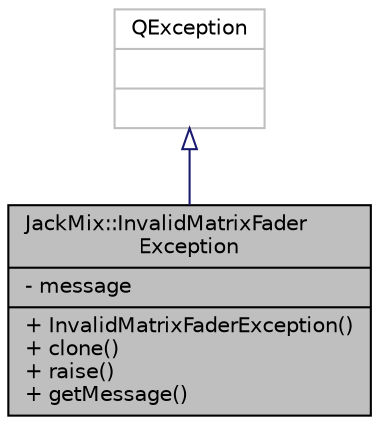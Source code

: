 digraph "JackMix::InvalidMatrixFaderException"
{
 // LATEX_PDF_SIZE
  edge [fontname="Helvetica",fontsize="10",labelfontname="Helvetica",labelfontsize="10"];
  node [fontname="Helvetica",fontsize="10",shape=record];
  Node1 [label="{JackMix::InvalidMatrixFader\lException\n|- message\l|+ InvalidMatrixFaderException()\l+ clone()\l+ raise()\l+ getMessage()\l}",height=0.2,width=0.4,color="black", fillcolor="grey75", style="filled", fontcolor="black",tooltip=" "];
  Node2 -> Node1 [dir="back",color="midnightblue",fontsize="10",style="solid",arrowtail="onormal",fontname="Helvetica"];
  Node2 [label="{QException\n||}",height=0.2,width=0.4,color="grey75", fillcolor="white", style="filled",tooltip=" "];
}
